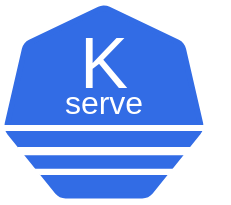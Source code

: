 <mxfile version="14.9.6" type="device"><diagram id="cqlr7EGr0_dSRYCp_2xB" name="Page-1"><mxGraphModel dx="200" dy="127" grid="1" gridSize="10" guides="1" tooltips="1" connect="1" arrows="1" fold="1" page="1" pageScale="1" pageWidth="850" pageHeight="1100" math="0" shadow="0"><root><mxCell id="0"/><mxCell id="1" parent="0"/><mxCell id="U_qd0MpKSUurmLjqqo8f-8" value="" style="verticalLabelPosition=bottom;verticalAlign=top;html=1;shape=mxgraph.basic.polygon;polyCoords=[[0.25,0],[0.75,0],[1,0.25],[1,0.75],[0.75,1],[0.25,1],[0,0.75],[0,0.25]];polyline=0;shape=mxgraph.kubernetes.icon;strokeColor=#326ce5;fillColor=#326ce5;" vertex="1" parent="1"><mxGeometry x="300" y="220" width="100" height="100" as="geometry"/></mxCell><mxCell id="U_qd0MpKSUurmLjqqo8f-31" value="" style="endArrow=none;html=1;strokeWidth=3;strokeColor=#FFFFFF;" edge="1" parent="1"><mxGeometry width="50" height="50" relative="1" as="geometry"><mxPoint x="300" y="283" as="sourcePoint"/><mxPoint x="410" y="283" as="targetPoint"/><Array as="points"><mxPoint x="348" y="283"/></Array></mxGeometry></mxCell><mxCell id="U_qd0MpKSUurmLjqqo8f-38" value="&lt;span style=&quot;font-size: 36px&quot;&gt;&lt;font color=&quot;#ffffff&quot;&gt;K&lt;/font&gt;&lt;/span&gt;" style="text;html=1;strokeColor=none;fillColor=none;align=center;verticalAlign=middle;whiteSpace=wrap;rounded=0;" vertex="1" parent="1"><mxGeometry x="330" y="240" width="40" height="20" as="geometry"/></mxCell><mxCell id="U_qd0MpKSUurmLjqqo8f-39" value="&lt;font style=&quot;font-size: 16px&quot; color=&quot;#ffffff&quot;&gt;serve&lt;/font&gt;" style="text;html=1;strokeColor=none;fillColor=none;align=center;verticalAlign=middle;whiteSpace=wrap;rounded=0;" vertex="1" parent="1"><mxGeometry x="330" y="260" width="40" height="20" as="geometry"/></mxCell><mxCell id="U_qd0MpKSUurmLjqqo8f-48" value="" style="shape=link;html=1;strokeWidth=3;width=7.674;strokeColor=#FFFFFF;" edge="1" parent="1"><mxGeometry width="100" relative="1" as="geometry"><mxPoint x="300" y="300" as="sourcePoint"/><mxPoint x="400" y="300" as="targetPoint"/></mxGeometry></mxCell><mxCell id="U_qd0MpKSUurmLjqqo8f-49" value="" style="endArrow=none;html=1;strokeWidth=3;endFill=1;bendable=0;strokeColor=#FFFFFF;" edge="1" parent="1"><mxGeometry width="50" height="50" relative="1" as="geometry"><mxPoint x="318" y="305" as="sourcePoint"/><mxPoint x="382" y="305" as="targetPoint"/></mxGeometry></mxCell><mxCell id="U_qd0MpKSUurmLjqqo8f-63" value="" style="endArrow=none;html=1;strokeWidth=3;strokeColor=#FFFFFF;" edge="1" parent="1"><mxGeometry width="50" height="50" relative="1" as="geometry"><mxPoint x="307" y="294" as="sourcePoint"/><mxPoint x="400" y="294" as="targetPoint"/></mxGeometry></mxCell></root></mxGraphModel></diagram></mxfile>